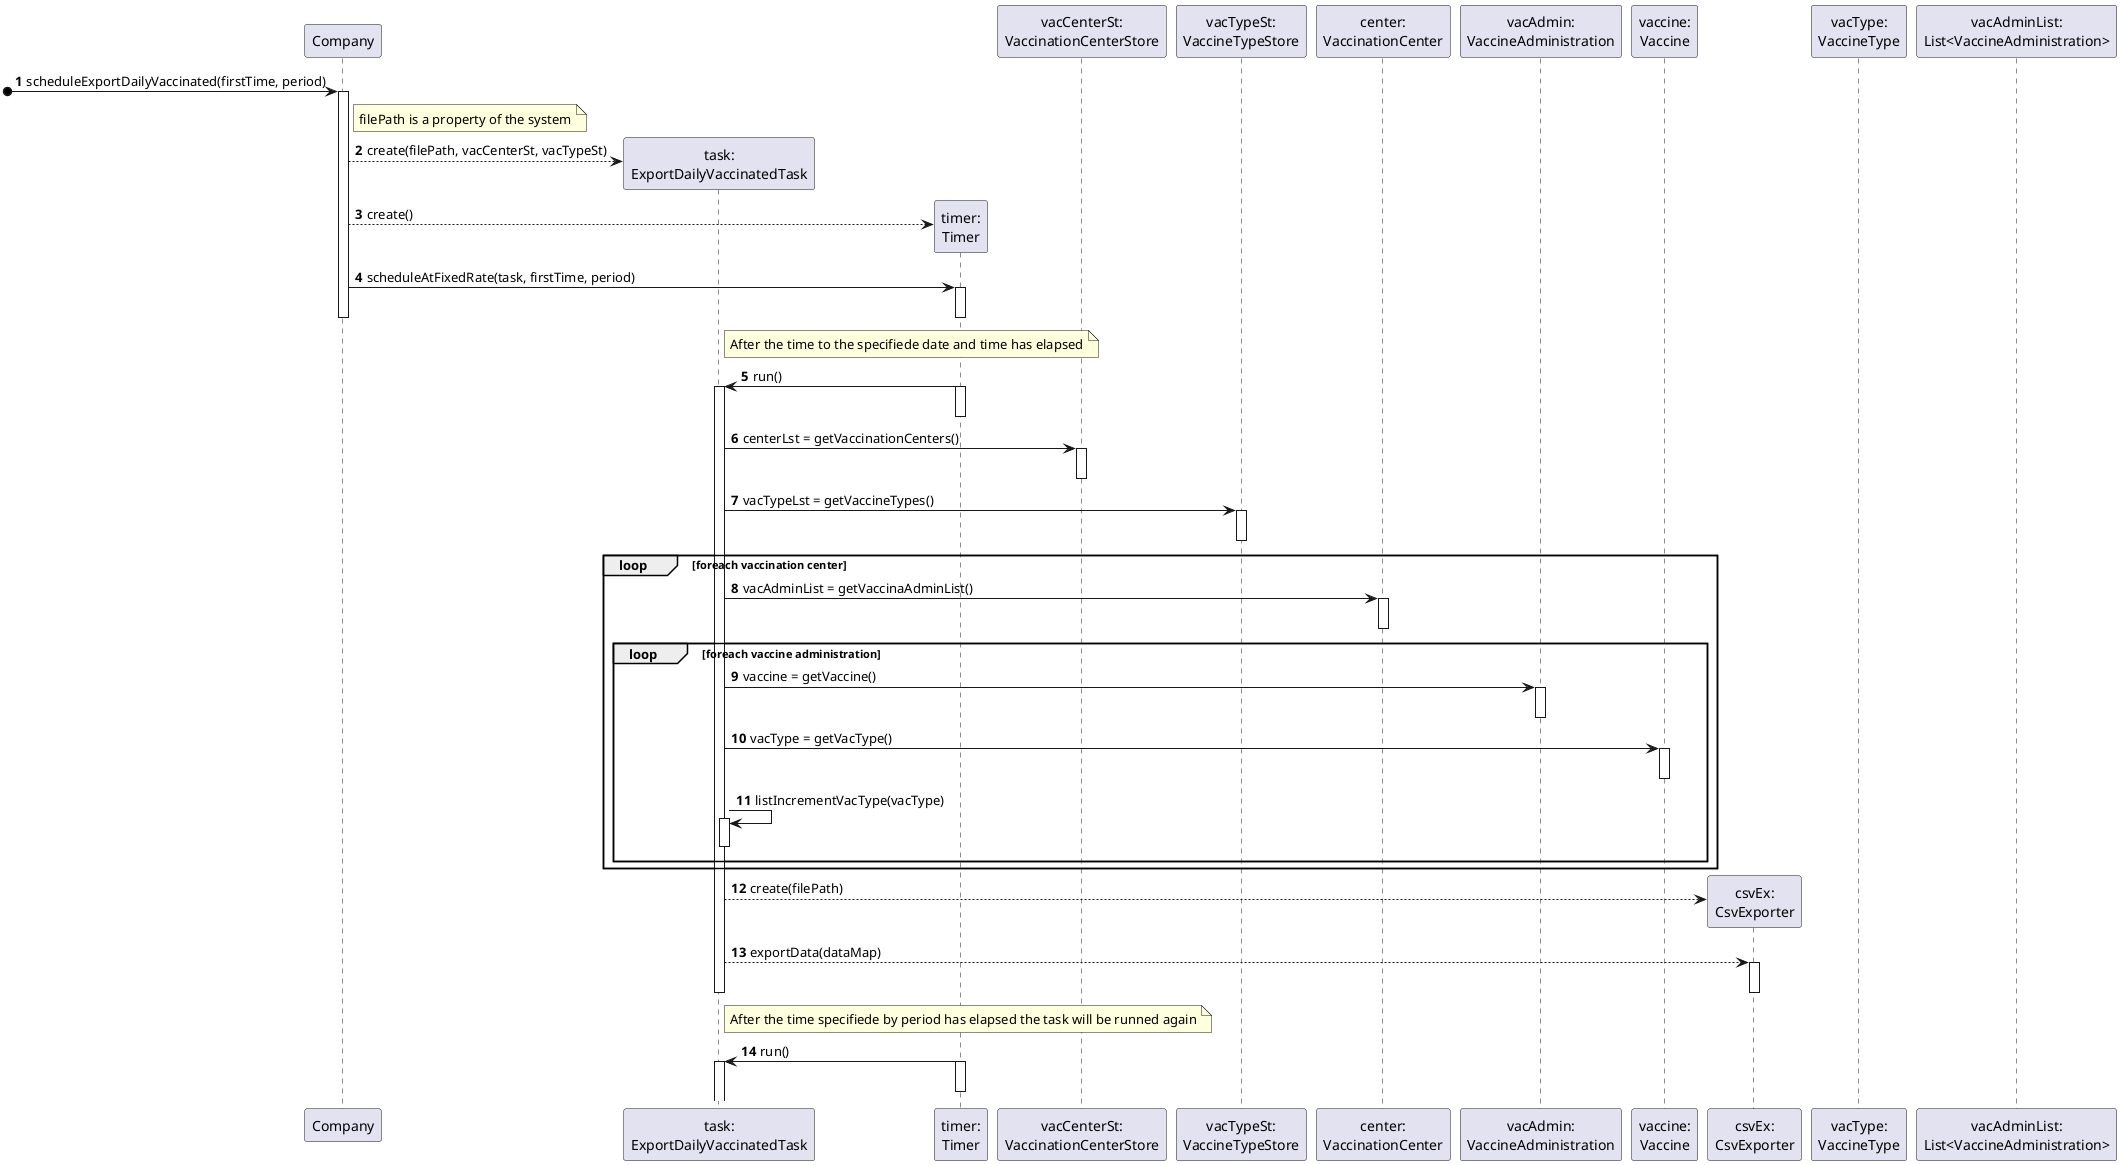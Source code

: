 @startuml
autonumber
'hide footbox

participant "Company" as COMP
participant "task:\nExportDailyVaccinatedTask" as TASK
participant "timer:\nTimer" as TIMER
participant "vacCenterSt:\nVaccinationCenterStore" as VCST
participant "vacTypeSt:\nVaccineTypeStore" as VTST
participant "center:\nVaccinationCenter" as CENTER
participant "vacAdmin:\nVaccineAdministration" as VACADMIN
participant "vaccine:\nVaccine" as VAC
participant "csvEx:\nCsvExporter" as CSVEX
participant "vacType:\nVaccineType" as VACTYPE
participant "vacAdminList:\nList<VaccineAdministration>" as VALST
participant "dataMap:\nHashMap<VaccinationCenter,HashMap<VaccineType,Int>>" as VALST


    [o-> COMP : scheduleExportDailyVaccinated(firstTime, period)
    activate COMP

        note right COMP 
            filePath is a property of the system
        end note
        COMP --> TASK ** : create(filePath, vacCenterSt, vacTypeSt)

        COMP --> TIMER ** : create()

        COMP -> TIMER : scheduleAtFixedRate(task, firstTime, period)
        activate TIMER
        deactivate TIMER

        note right TASK 
            After the time to the specifiede date and time has elapsed
        end note 
        
    deactivate COMP

        TIMER -> TASK : run()
        activate TIMER
        deactivate TIMER
        activate TASK
            TASK -> VCST : centerLst = getVaccinationCenters()
            activate VCST
            deactivate VCST

            TASK -> VTST : vacTypeLst = getVaccineTypes()
            activate VTST
            deactivate VTST

            loop foreach vaccination center
                TASK -> CENTER : vacAdminList = getVaccinaAdminList()
                activate CENTER
                deactivate CENTER

                loop foreach vaccine administration
                    TASK -> VACADMIN : vaccine = getVaccine()
                    activate VACADMIN
                    deactivate VACADMIN

                    TASK -> VAC : vacType = getVacType()
                    activate VAC
                    deactivate VAC

                    TASK -> TASK : listIncrementVacType(vacType)
                    activate TASK
                    deactivate TASK
                end
            end

            TASK --> CSVEX ** : create(filePath)
            TASK --> CSVEX : exportData(dataMap)
            activate CSVEX
            deactivate CSVEX

        deactivate TASK

        note right TASK 
            After the time specifiede by period has elapsed the task will be runned again
        end note 
        TIMER -> TASK : run()
        activate TIMER
        deactivate TIMER
        activate TASK

@enduml 